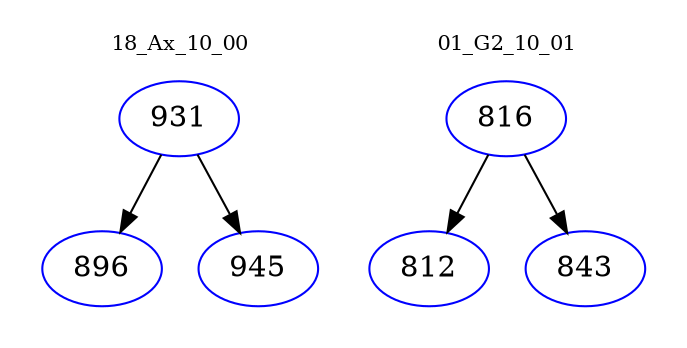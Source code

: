 digraph{
subgraph cluster_0 {
color = white
label = "18_Ax_10_00";
fontsize=10;
T0_931 [label="931", color="blue"]
T0_931 -> T0_896 [color="black"]
T0_896 [label="896", color="blue"]
T0_931 -> T0_945 [color="black"]
T0_945 [label="945", color="blue"]
}
subgraph cluster_1 {
color = white
label = "01_G2_10_01";
fontsize=10;
T1_816 [label="816", color="blue"]
T1_816 -> T1_812 [color="black"]
T1_812 [label="812", color="blue"]
T1_816 -> T1_843 [color="black"]
T1_843 [label="843", color="blue"]
}
}
